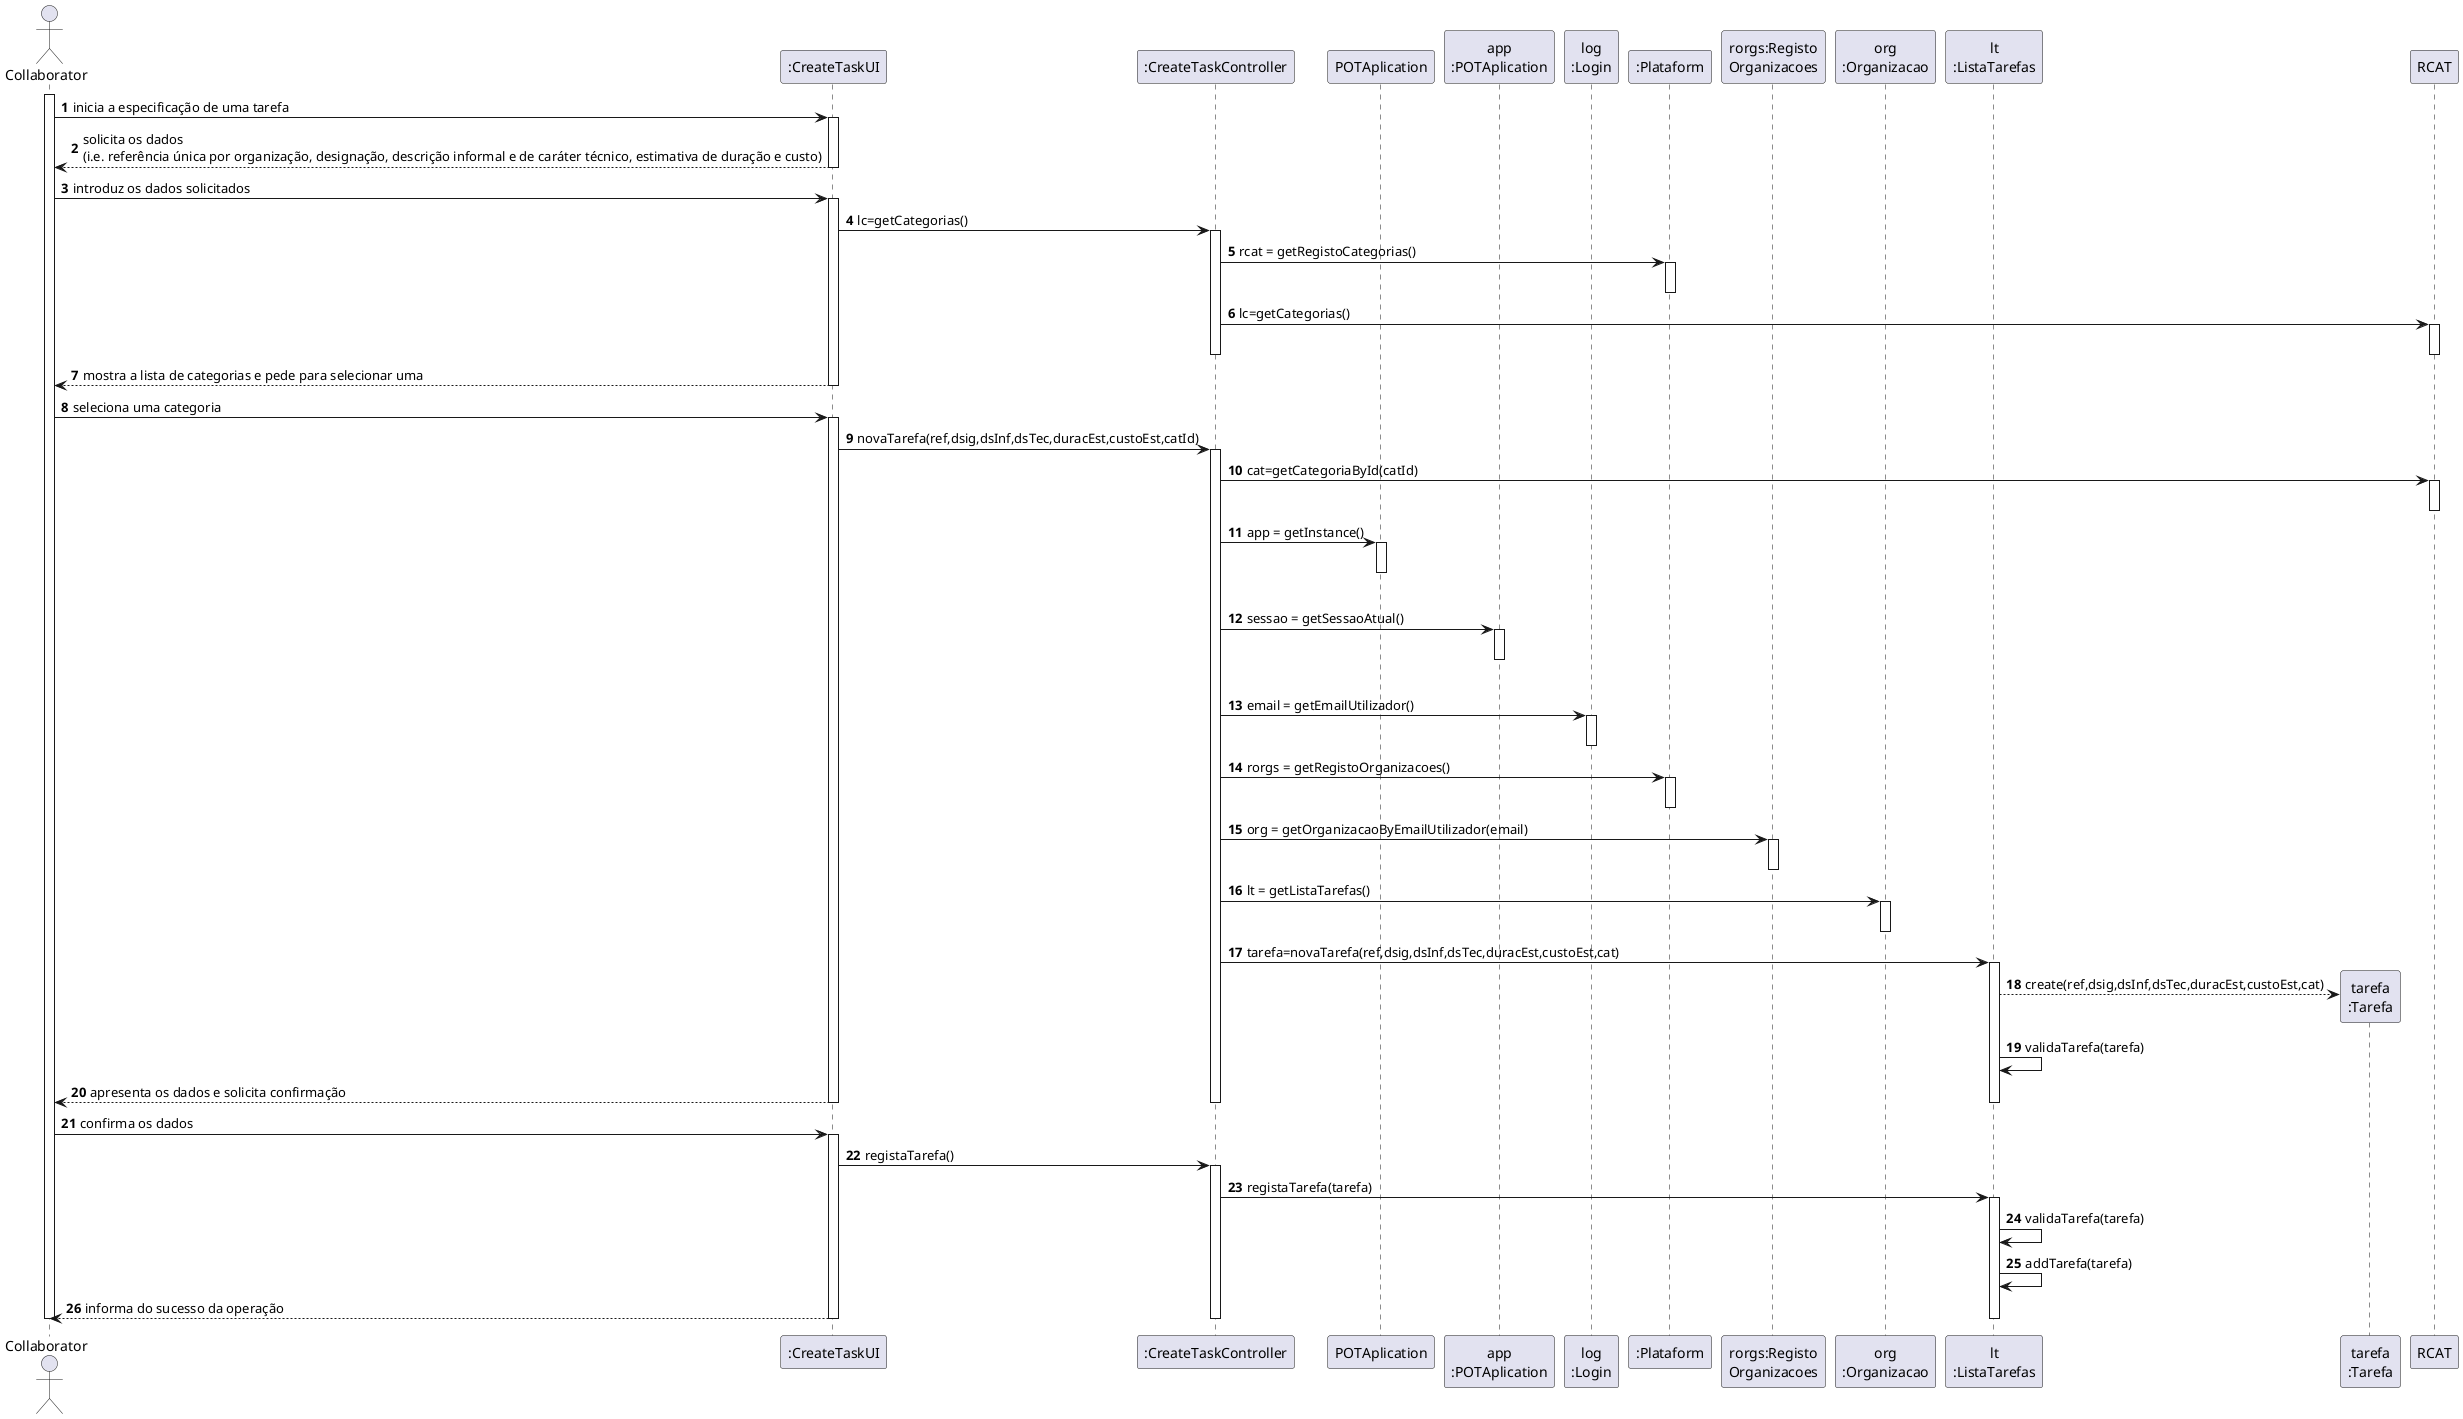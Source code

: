 @startuml
autonumber
'hide footbox
actor "Collaborator" as ADM

participant ":CreateTaskUI" as UI
participant ":CreateTaskController" as CTRL
participant "POTAplication" as _APP
participant "app\n:POTAplication" as APP
participant "log\n:Login" as SESSAO
participant ":Plataform" as PLAT
participant "rorgs:Registo\nOrganizacoes" as RORGS
participant "org\n:Organizacao" as ORG
participant "lt\n:ListaTarefas" as LTASKS
participant "tarefa\n:Tarefa" as TAREFA


activate ADM
ADM -> UI : inicia a especificação de uma tarefa
activate UI
UI --> ADM : solicita os dados \n(i.e. referência única por organização, designação, descrição informal e de caráter técnico, estimativa de duração e custo)
deactivate UI

ADM -> UI : introduz os dados solicitados
activate UI

UI -> CTRL : lc=getCategorias()
activate CTRL

CTRL -> PLAT : rcat = getRegistoCategorias()
activate PLAT
deactivate PLAT

CTRL -> RCAT : lc=getCategorias()
activate RCAT
deactivate RCAT
deactivate CTRL

UI --> ADM : mostra a lista de categorias e pede para selecionar uma
deactivate UI

ADM -> UI : seleciona uma categoria
activate UI

UI -> CTRL : novaTarefa(ref,dsig,dsInf,dsTec,duracEst,custoEst,catId)
activate CTRL

CTRL -> RCAT : cat=getCategoriaById(catId)
activate RCAT
deactivate RCAT

CTRL -> _APP: app = getInstance()
activate _APP
|||
deactivate _APP

CTRL -> APP: sessao = getSessaoAtual()
activate APP
|||
deactivate APP

CTRL -> SESSAO: email = getEmailUtilizador()
activate SESSAO
deactivate SESSAO

CTRL -> PLAT: rorgs = getRegistoOrganizacoes()
activate PLAT
deactivate PLAT

CTRL -> RORGS: org = getOrganizacaoByEmailUtilizador(email)
activate RORGS
deactivate RORGS

CTRL -> ORG: lt = getListaTarefas()
activate ORG
deactivate ORG

CTRL -> LTASKS: tarefa=novaTarefa(ref,dsig,dsInf,dsTec,duracEst,custoEst,cat)
activate LTASKS

LTASKS --> TAREFA**: create(ref,dsig,dsInf,dsTec,duracEst,custoEst,cat)
LTASKS -> LTASKS: validaTarefa(tarefa)

UI --> ADM: apresenta os dados e solicita confirmação
deactivate LTASKS
deactivate CTRL
deactivate UI

ADM -> UI : confirma os dados
activate UI
UI -> CTRL : registaTarefa()
activate CTRL

CTRL -> LTASKS : registaTarefa(tarefa)
activate LTASKS

LTASKS -> LTASKS: validaTarefa(tarefa)
LTASKS -> LTASKS: addTarefa(tarefa)

UI --> ADM : informa do sucesso da operação
deactivate LTASKS
deactivate CTRL
deactivate UI

deactivate ADM

@enduml
